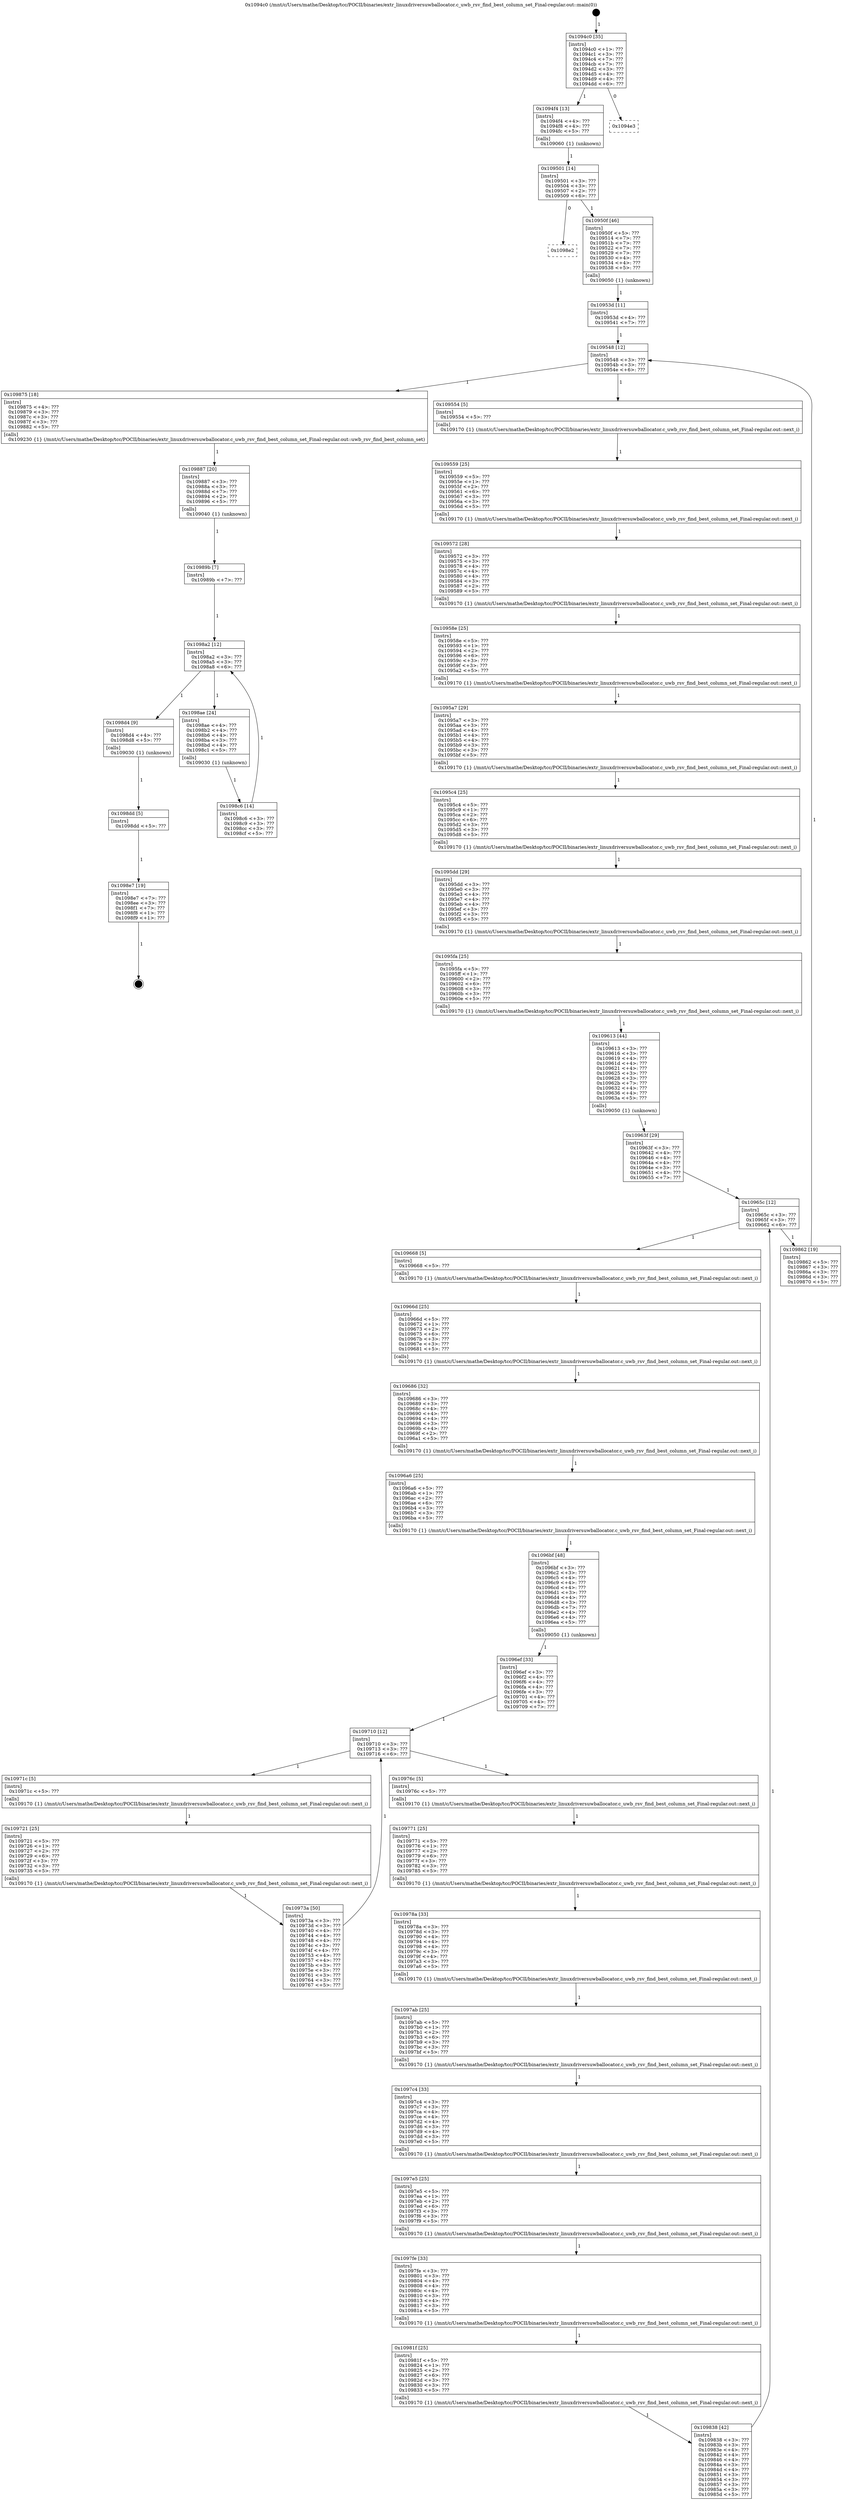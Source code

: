 digraph "0x1094c0" {
  label = "0x1094c0 (/mnt/c/Users/mathe/Desktop/tcc/POCII/binaries/extr_linuxdriversuwballocator.c_uwb_rsv_find_best_column_set_Final-regular.out::main(0))"
  labelloc = "t"
  node[shape=record]

  Entry [label="",width=0.3,height=0.3,shape=circle,fillcolor=black,style=filled]
  "0x1094c0" [label="{
     0x1094c0 [35]\l
     | [instrs]\l
     &nbsp;&nbsp;0x1094c0 \<+1\>: ???\l
     &nbsp;&nbsp;0x1094c1 \<+3\>: ???\l
     &nbsp;&nbsp;0x1094c4 \<+7\>: ???\l
     &nbsp;&nbsp;0x1094cb \<+7\>: ???\l
     &nbsp;&nbsp;0x1094d2 \<+3\>: ???\l
     &nbsp;&nbsp;0x1094d5 \<+4\>: ???\l
     &nbsp;&nbsp;0x1094d9 \<+4\>: ???\l
     &nbsp;&nbsp;0x1094dd \<+6\>: ???\l
  }"]
  "0x1094f4" [label="{
     0x1094f4 [13]\l
     | [instrs]\l
     &nbsp;&nbsp;0x1094f4 \<+4\>: ???\l
     &nbsp;&nbsp;0x1094f8 \<+4\>: ???\l
     &nbsp;&nbsp;0x1094fc \<+5\>: ???\l
     | [calls]\l
     &nbsp;&nbsp;0x109060 \{1\} (unknown)\l
  }"]
  "0x1094e3" [label="{
     0x1094e3\l
  }", style=dashed]
  "0x109501" [label="{
     0x109501 [14]\l
     | [instrs]\l
     &nbsp;&nbsp;0x109501 \<+3\>: ???\l
     &nbsp;&nbsp;0x109504 \<+3\>: ???\l
     &nbsp;&nbsp;0x109507 \<+2\>: ???\l
     &nbsp;&nbsp;0x109509 \<+6\>: ???\l
  }"]
  "0x1098e2" [label="{
     0x1098e2\l
  }", style=dashed]
  "0x10950f" [label="{
     0x10950f [46]\l
     | [instrs]\l
     &nbsp;&nbsp;0x10950f \<+5\>: ???\l
     &nbsp;&nbsp;0x109514 \<+7\>: ???\l
     &nbsp;&nbsp;0x10951b \<+7\>: ???\l
     &nbsp;&nbsp;0x109522 \<+7\>: ???\l
     &nbsp;&nbsp;0x109529 \<+7\>: ???\l
     &nbsp;&nbsp;0x109530 \<+4\>: ???\l
     &nbsp;&nbsp;0x109534 \<+4\>: ???\l
     &nbsp;&nbsp;0x109538 \<+5\>: ???\l
     | [calls]\l
     &nbsp;&nbsp;0x109050 \{1\} (unknown)\l
  }"]
  Exit [label="",width=0.3,height=0.3,shape=circle,fillcolor=black,style=filled,peripheries=2]
  "0x109548" [label="{
     0x109548 [12]\l
     | [instrs]\l
     &nbsp;&nbsp;0x109548 \<+3\>: ???\l
     &nbsp;&nbsp;0x10954b \<+3\>: ???\l
     &nbsp;&nbsp;0x10954e \<+6\>: ???\l
  }"]
  "0x109875" [label="{
     0x109875 [18]\l
     | [instrs]\l
     &nbsp;&nbsp;0x109875 \<+4\>: ???\l
     &nbsp;&nbsp;0x109879 \<+3\>: ???\l
     &nbsp;&nbsp;0x10987c \<+3\>: ???\l
     &nbsp;&nbsp;0x10987f \<+3\>: ???\l
     &nbsp;&nbsp;0x109882 \<+5\>: ???\l
     | [calls]\l
     &nbsp;&nbsp;0x109230 \{1\} (/mnt/c/Users/mathe/Desktop/tcc/POCII/binaries/extr_linuxdriversuwballocator.c_uwb_rsv_find_best_column_set_Final-regular.out::uwb_rsv_find_best_column_set)\l
  }"]
  "0x109554" [label="{
     0x109554 [5]\l
     | [instrs]\l
     &nbsp;&nbsp;0x109554 \<+5\>: ???\l
     | [calls]\l
     &nbsp;&nbsp;0x109170 \{1\} (/mnt/c/Users/mathe/Desktop/tcc/POCII/binaries/extr_linuxdriversuwballocator.c_uwb_rsv_find_best_column_set_Final-regular.out::next_i)\l
  }"]
  "0x109559" [label="{
     0x109559 [25]\l
     | [instrs]\l
     &nbsp;&nbsp;0x109559 \<+5\>: ???\l
     &nbsp;&nbsp;0x10955e \<+1\>: ???\l
     &nbsp;&nbsp;0x10955f \<+2\>: ???\l
     &nbsp;&nbsp;0x109561 \<+6\>: ???\l
     &nbsp;&nbsp;0x109567 \<+3\>: ???\l
     &nbsp;&nbsp;0x10956a \<+3\>: ???\l
     &nbsp;&nbsp;0x10956d \<+5\>: ???\l
     | [calls]\l
     &nbsp;&nbsp;0x109170 \{1\} (/mnt/c/Users/mathe/Desktop/tcc/POCII/binaries/extr_linuxdriversuwballocator.c_uwb_rsv_find_best_column_set_Final-regular.out::next_i)\l
  }"]
  "0x109572" [label="{
     0x109572 [28]\l
     | [instrs]\l
     &nbsp;&nbsp;0x109572 \<+3\>: ???\l
     &nbsp;&nbsp;0x109575 \<+3\>: ???\l
     &nbsp;&nbsp;0x109578 \<+4\>: ???\l
     &nbsp;&nbsp;0x10957c \<+4\>: ???\l
     &nbsp;&nbsp;0x109580 \<+4\>: ???\l
     &nbsp;&nbsp;0x109584 \<+3\>: ???\l
     &nbsp;&nbsp;0x109587 \<+2\>: ???\l
     &nbsp;&nbsp;0x109589 \<+5\>: ???\l
     | [calls]\l
     &nbsp;&nbsp;0x109170 \{1\} (/mnt/c/Users/mathe/Desktop/tcc/POCII/binaries/extr_linuxdriversuwballocator.c_uwb_rsv_find_best_column_set_Final-regular.out::next_i)\l
  }"]
  "0x10958e" [label="{
     0x10958e [25]\l
     | [instrs]\l
     &nbsp;&nbsp;0x10958e \<+5\>: ???\l
     &nbsp;&nbsp;0x109593 \<+1\>: ???\l
     &nbsp;&nbsp;0x109594 \<+2\>: ???\l
     &nbsp;&nbsp;0x109596 \<+6\>: ???\l
     &nbsp;&nbsp;0x10959c \<+3\>: ???\l
     &nbsp;&nbsp;0x10959f \<+3\>: ???\l
     &nbsp;&nbsp;0x1095a2 \<+5\>: ???\l
     | [calls]\l
     &nbsp;&nbsp;0x109170 \{1\} (/mnt/c/Users/mathe/Desktop/tcc/POCII/binaries/extr_linuxdriversuwballocator.c_uwb_rsv_find_best_column_set_Final-regular.out::next_i)\l
  }"]
  "0x1095a7" [label="{
     0x1095a7 [29]\l
     | [instrs]\l
     &nbsp;&nbsp;0x1095a7 \<+3\>: ???\l
     &nbsp;&nbsp;0x1095aa \<+3\>: ???\l
     &nbsp;&nbsp;0x1095ad \<+4\>: ???\l
     &nbsp;&nbsp;0x1095b1 \<+4\>: ???\l
     &nbsp;&nbsp;0x1095b5 \<+4\>: ???\l
     &nbsp;&nbsp;0x1095b9 \<+3\>: ???\l
     &nbsp;&nbsp;0x1095bc \<+3\>: ???\l
     &nbsp;&nbsp;0x1095bf \<+5\>: ???\l
     | [calls]\l
     &nbsp;&nbsp;0x109170 \{1\} (/mnt/c/Users/mathe/Desktop/tcc/POCII/binaries/extr_linuxdriversuwballocator.c_uwb_rsv_find_best_column_set_Final-regular.out::next_i)\l
  }"]
  "0x1095c4" [label="{
     0x1095c4 [25]\l
     | [instrs]\l
     &nbsp;&nbsp;0x1095c4 \<+5\>: ???\l
     &nbsp;&nbsp;0x1095c9 \<+1\>: ???\l
     &nbsp;&nbsp;0x1095ca \<+2\>: ???\l
     &nbsp;&nbsp;0x1095cc \<+6\>: ???\l
     &nbsp;&nbsp;0x1095d2 \<+3\>: ???\l
     &nbsp;&nbsp;0x1095d5 \<+3\>: ???\l
     &nbsp;&nbsp;0x1095d8 \<+5\>: ???\l
     | [calls]\l
     &nbsp;&nbsp;0x109170 \{1\} (/mnt/c/Users/mathe/Desktop/tcc/POCII/binaries/extr_linuxdriversuwballocator.c_uwb_rsv_find_best_column_set_Final-regular.out::next_i)\l
  }"]
  "0x1095dd" [label="{
     0x1095dd [29]\l
     | [instrs]\l
     &nbsp;&nbsp;0x1095dd \<+3\>: ???\l
     &nbsp;&nbsp;0x1095e0 \<+3\>: ???\l
     &nbsp;&nbsp;0x1095e3 \<+4\>: ???\l
     &nbsp;&nbsp;0x1095e7 \<+4\>: ???\l
     &nbsp;&nbsp;0x1095eb \<+4\>: ???\l
     &nbsp;&nbsp;0x1095ef \<+3\>: ???\l
     &nbsp;&nbsp;0x1095f2 \<+3\>: ???\l
     &nbsp;&nbsp;0x1095f5 \<+5\>: ???\l
     | [calls]\l
     &nbsp;&nbsp;0x109170 \{1\} (/mnt/c/Users/mathe/Desktop/tcc/POCII/binaries/extr_linuxdriversuwballocator.c_uwb_rsv_find_best_column_set_Final-regular.out::next_i)\l
  }"]
  "0x1095fa" [label="{
     0x1095fa [25]\l
     | [instrs]\l
     &nbsp;&nbsp;0x1095fa \<+5\>: ???\l
     &nbsp;&nbsp;0x1095ff \<+1\>: ???\l
     &nbsp;&nbsp;0x109600 \<+2\>: ???\l
     &nbsp;&nbsp;0x109602 \<+6\>: ???\l
     &nbsp;&nbsp;0x109608 \<+3\>: ???\l
     &nbsp;&nbsp;0x10960b \<+3\>: ???\l
     &nbsp;&nbsp;0x10960e \<+5\>: ???\l
     | [calls]\l
     &nbsp;&nbsp;0x109170 \{1\} (/mnt/c/Users/mathe/Desktop/tcc/POCII/binaries/extr_linuxdriversuwballocator.c_uwb_rsv_find_best_column_set_Final-regular.out::next_i)\l
  }"]
  "0x109613" [label="{
     0x109613 [44]\l
     | [instrs]\l
     &nbsp;&nbsp;0x109613 \<+3\>: ???\l
     &nbsp;&nbsp;0x109616 \<+3\>: ???\l
     &nbsp;&nbsp;0x109619 \<+4\>: ???\l
     &nbsp;&nbsp;0x10961d \<+4\>: ???\l
     &nbsp;&nbsp;0x109621 \<+4\>: ???\l
     &nbsp;&nbsp;0x109625 \<+3\>: ???\l
     &nbsp;&nbsp;0x109628 \<+3\>: ???\l
     &nbsp;&nbsp;0x10962b \<+7\>: ???\l
     &nbsp;&nbsp;0x109632 \<+4\>: ???\l
     &nbsp;&nbsp;0x109636 \<+4\>: ???\l
     &nbsp;&nbsp;0x10963a \<+5\>: ???\l
     | [calls]\l
     &nbsp;&nbsp;0x109050 \{1\} (unknown)\l
  }"]
  "0x10965c" [label="{
     0x10965c [12]\l
     | [instrs]\l
     &nbsp;&nbsp;0x10965c \<+3\>: ???\l
     &nbsp;&nbsp;0x10965f \<+3\>: ???\l
     &nbsp;&nbsp;0x109662 \<+6\>: ???\l
  }"]
  "0x109862" [label="{
     0x109862 [19]\l
     | [instrs]\l
     &nbsp;&nbsp;0x109862 \<+5\>: ???\l
     &nbsp;&nbsp;0x109867 \<+3\>: ???\l
     &nbsp;&nbsp;0x10986a \<+3\>: ???\l
     &nbsp;&nbsp;0x10986d \<+3\>: ???\l
     &nbsp;&nbsp;0x109870 \<+5\>: ???\l
  }"]
  "0x109668" [label="{
     0x109668 [5]\l
     | [instrs]\l
     &nbsp;&nbsp;0x109668 \<+5\>: ???\l
     | [calls]\l
     &nbsp;&nbsp;0x109170 \{1\} (/mnt/c/Users/mathe/Desktop/tcc/POCII/binaries/extr_linuxdriversuwballocator.c_uwb_rsv_find_best_column_set_Final-regular.out::next_i)\l
  }"]
  "0x10966d" [label="{
     0x10966d [25]\l
     | [instrs]\l
     &nbsp;&nbsp;0x10966d \<+5\>: ???\l
     &nbsp;&nbsp;0x109672 \<+1\>: ???\l
     &nbsp;&nbsp;0x109673 \<+2\>: ???\l
     &nbsp;&nbsp;0x109675 \<+6\>: ???\l
     &nbsp;&nbsp;0x10967b \<+3\>: ???\l
     &nbsp;&nbsp;0x10967e \<+3\>: ???\l
     &nbsp;&nbsp;0x109681 \<+5\>: ???\l
     | [calls]\l
     &nbsp;&nbsp;0x109170 \{1\} (/mnt/c/Users/mathe/Desktop/tcc/POCII/binaries/extr_linuxdriversuwballocator.c_uwb_rsv_find_best_column_set_Final-regular.out::next_i)\l
  }"]
  "0x109686" [label="{
     0x109686 [32]\l
     | [instrs]\l
     &nbsp;&nbsp;0x109686 \<+3\>: ???\l
     &nbsp;&nbsp;0x109689 \<+3\>: ???\l
     &nbsp;&nbsp;0x10968c \<+4\>: ???\l
     &nbsp;&nbsp;0x109690 \<+4\>: ???\l
     &nbsp;&nbsp;0x109694 \<+4\>: ???\l
     &nbsp;&nbsp;0x109698 \<+3\>: ???\l
     &nbsp;&nbsp;0x10969b \<+4\>: ???\l
     &nbsp;&nbsp;0x10969f \<+2\>: ???\l
     &nbsp;&nbsp;0x1096a1 \<+5\>: ???\l
     | [calls]\l
     &nbsp;&nbsp;0x109170 \{1\} (/mnt/c/Users/mathe/Desktop/tcc/POCII/binaries/extr_linuxdriversuwballocator.c_uwb_rsv_find_best_column_set_Final-regular.out::next_i)\l
  }"]
  "0x1096a6" [label="{
     0x1096a6 [25]\l
     | [instrs]\l
     &nbsp;&nbsp;0x1096a6 \<+5\>: ???\l
     &nbsp;&nbsp;0x1096ab \<+1\>: ???\l
     &nbsp;&nbsp;0x1096ac \<+2\>: ???\l
     &nbsp;&nbsp;0x1096ae \<+6\>: ???\l
     &nbsp;&nbsp;0x1096b4 \<+3\>: ???\l
     &nbsp;&nbsp;0x1096b7 \<+3\>: ???\l
     &nbsp;&nbsp;0x1096ba \<+5\>: ???\l
     | [calls]\l
     &nbsp;&nbsp;0x109170 \{1\} (/mnt/c/Users/mathe/Desktop/tcc/POCII/binaries/extr_linuxdriversuwballocator.c_uwb_rsv_find_best_column_set_Final-regular.out::next_i)\l
  }"]
  "0x1096bf" [label="{
     0x1096bf [48]\l
     | [instrs]\l
     &nbsp;&nbsp;0x1096bf \<+3\>: ???\l
     &nbsp;&nbsp;0x1096c2 \<+3\>: ???\l
     &nbsp;&nbsp;0x1096c5 \<+4\>: ???\l
     &nbsp;&nbsp;0x1096c9 \<+4\>: ???\l
     &nbsp;&nbsp;0x1096cd \<+4\>: ???\l
     &nbsp;&nbsp;0x1096d1 \<+3\>: ???\l
     &nbsp;&nbsp;0x1096d4 \<+4\>: ???\l
     &nbsp;&nbsp;0x1096d8 \<+3\>: ???\l
     &nbsp;&nbsp;0x1096db \<+7\>: ???\l
     &nbsp;&nbsp;0x1096e2 \<+4\>: ???\l
     &nbsp;&nbsp;0x1096e6 \<+4\>: ???\l
     &nbsp;&nbsp;0x1096ea \<+5\>: ???\l
     | [calls]\l
     &nbsp;&nbsp;0x109050 \{1\} (unknown)\l
  }"]
  "0x109710" [label="{
     0x109710 [12]\l
     | [instrs]\l
     &nbsp;&nbsp;0x109710 \<+3\>: ???\l
     &nbsp;&nbsp;0x109713 \<+3\>: ???\l
     &nbsp;&nbsp;0x109716 \<+6\>: ???\l
  }"]
  "0x10976c" [label="{
     0x10976c [5]\l
     | [instrs]\l
     &nbsp;&nbsp;0x10976c \<+5\>: ???\l
     | [calls]\l
     &nbsp;&nbsp;0x109170 \{1\} (/mnt/c/Users/mathe/Desktop/tcc/POCII/binaries/extr_linuxdriversuwballocator.c_uwb_rsv_find_best_column_set_Final-regular.out::next_i)\l
  }"]
  "0x10971c" [label="{
     0x10971c [5]\l
     | [instrs]\l
     &nbsp;&nbsp;0x10971c \<+5\>: ???\l
     | [calls]\l
     &nbsp;&nbsp;0x109170 \{1\} (/mnt/c/Users/mathe/Desktop/tcc/POCII/binaries/extr_linuxdriversuwballocator.c_uwb_rsv_find_best_column_set_Final-regular.out::next_i)\l
  }"]
  "0x109721" [label="{
     0x109721 [25]\l
     | [instrs]\l
     &nbsp;&nbsp;0x109721 \<+5\>: ???\l
     &nbsp;&nbsp;0x109726 \<+1\>: ???\l
     &nbsp;&nbsp;0x109727 \<+2\>: ???\l
     &nbsp;&nbsp;0x109729 \<+6\>: ???\l
     &nbsp;&nbsp;0x10972f \<+3\>: ???\l
     &nbsp;&nbsp;0x109732 \<+3\>: ???\l
     &nbsp;&nbsp;0x109735 \<+5\>: ???\l
     | [calls]\l
     &nbsp;&nbsp;0x109170 \{1\} (/mnt/c/Users/mathe/Desktop/tcc/POCII/binaries/extr_linuxdriversuwballocator.c_uwb_rsv_find_best_column_set_Final-regular.out::next_i)\l
  }"]
  "0x10973a" [label="{
     0x10973a [50]\l
     | [instrs]\l
     &nbsp;&nbsp;0x10973a \<+3\>: ???\l
     &nbsp;&nbsp;0x10973d \<+3\>: ???\l
     &nbsp;&nbsp;0x109740 \<+4\>: ???\l
     &nbsp;&nbsp;0x109744 \<+4\>: ???\l
     &nbsp;&nbsp;0x109748 \<+4\>: ???\l
     &nbsp;&nbsp;0x10974c \<+3\>: ???\l
     &nbsp;&nbsp;0x10974f \<+4\>: ???\l
     &nbsp;&nbsp;0x109753 \<+4\>: ???\l
     &nbsp;&nbsp;0x109757 \<+4\>: ???\l
     &nbsp;&nbsp;0x10975b \<+3\>: ???\l
     &nbsp;&nbsp;0x10975e \<+3\>: ???\l
     &nbsp;&nbsp;0x109761 \<+3\>: ???\l
     &nbsp;&nbsp;0x109764 \<+3\>: ???\l
     &nbsp;&nbsp;0x109767 \<+5\>: ???\l
  }"]
  "0x1096ef" [label="{
     0x1096ef [33]\l
     | [instrs]\l
     &nbsp;&nbsp;0x1096ef \<+3\>: ???\l
     &nbsp;&nbsp;0x1096f2 \<+4\>: ???\l
     &nbsp;&nbsp;0x1096f6 \<+4\>: ???\l
     &nbsp;&nbsp;0x1096fa \<+4\>: ???\l
     &nbsp;&nbsp;0x1096fe \<+3\>: ???\l
     &nbsp;&nbsp;0x109701 \<+4\>: ???\l
     &nbsp;&nbsp;0x109705 \<+4\>: ???\l
     &nbsp;&nbsp;0x109709 \<+7\>: ???\l
  }"]
  "0x109771" [label="{
     0x109771 [25]\l
     | [instrs]\l
     &nbsp;&nbsp;0x109771 \<+5\>: ???\l
     &nbsp;&nbsp;0x109776 \<+1\>: ???\l
     &nbsp;&nbsp;0x109777 \<+2\>: ???\l
     &nbsp;&nbsp;0x109779 \<+6\>: ???\l
     &nbsp;&nbsp;0x10977f \<+3\>: ???\l
     &nbsp;&nbsp;0x109782 \<+3\>: ???\l
     &nbsp;&nbsp;0x109785 \<+5\>: ???\l
     | [calls]\l
     &nbsp;&nbsp;0x109170 \{1\} (/mnt/c/Users/mathe/Desktop/tcc/POCII/binaries/extr_linuxdriversuwballocator.c_uwb_rsv_find_best_column_set_Final-regular.out::next_i)\l
  }"]
  "0x10978a" [label="{
     0x10978a [33]\l
     | [instrs]\l
     &nbsp;&nbsp;0x10978a \<+3\>: ???\l
     &nbsp;&nbsp;0x10978d \<+3\>: ???\l
     &nbsp;&nbsp;0x109790 \<+4\>: ???\l
     &nbsp;&nbsp;0x109794 \<+4\>: ???\l
     &nbsp;&nbsp;0x109798 \<+4\>: ???\l
     &nbsp;&nbsp;0x10979c \<+3\>: ???\l
     &nbsp;&nbsp;0x10979f \<+4\>: ???\l
     &nbsp;&nbsp;0x1097a3 \<+3\>: ???\l
     &nbsp;&nbsp;0x1097a6 \<+5\>: ???\l
     | [calls]\l
     &nbsp;&nbsp;0x109170 \{1\} (/mnt/c/Users/mathe/Desktop/tcc/POCII/binaries/extr_linuxdriversuwballocator.c_uwb_rsv_find_best_column_set_Final-regular.out::next_i)\l
  }"]
  "0x1097ab" [label="{
     0x1097ab [25]\l
     | [instrs]\l
     &nbsp;&nbsp;0x1097ab \<+5\>: ???\l
     &nbsp;&nbsp;0x1097b0 \<+1\>: ???\l
     &nbsp;&nbsp;0x1097b1 \<+2\>: ???\l
     &nbsp;&nbsp;0x1097b3 \<+6\>: ???\l
     &nbsp;&nbsp;0x1097b9 \<+3\>: ???\l
     &nbsp;&nbsp;0x1097bc \<+3\>: ???\l
     &nbsp;&nbsp;0x1097bf \<+5\>: ???\l
     | [calls]\l
     &nbsp;&nbsp;0x109170 \{1\} (/mnt/c/Users/mathe/Desktop/tcc/POCII/binaries/extr_linuxdriversuwballocator.c_uwb_rsv_find_best_column_set_Final-regular.out::next_i)\l
  }"]
  "0x1097c4" [label="{
     0x1097c4 [33]\l
     | [instrs]\l
     &nbsp;&nbsp;0x1097c4 \<+3\>: ???\l
     &nbsp;&nbsp;0x1097c7 \<+3\>: ???\l
     &nbsp;&nbsp;0x1097ca \<+4\>: ???\l
     &nbsp;&nbsp;0x1097ce \<+4\>: ???\l
     &nbsp;&nbsp;0x1097d2 \<+4\>: ???\l
     &nbsp;&nbsp;0x1097d6 \<+3\>: ???\l
     &nbsp;&nbsp;0x1097d9 \<+4\>: ???\l
     &nbsp;&nbsp;0x1097dd \<+3\>: ???\l
     &nbsp;&nbsp;0x1097e0 \<+5\>: ???\l
     | [calls]\l
     &nbsp;&nbsp;0x109170 \{1\} (/mnt/c/Users/mathe/Desktop/tcc/POCII/binaries/extr_linuxdriversuwballocator.c_uwb_rsv_find_best_column_set_Final-regular.out::next_i)\l
  }"]
  "0x1097e5" [label="{
     0x1097e5 [25]\l
     | [instrs]\l
     &nbsp;&nbsp;0x1097e5 \<+5\>: ???\l
     &nbsp;&nbsp;0x1097ea \<+1\>: ???\l
     &nbsp;&nbsp;0x1097eb \<+2\>: ???\l
     &nbsp;&nbsp;0x1097ed \<+6\>: ???\l
     &nbsp;&nbsp;0x1097f3 \<+3\>: ???\l
     &nbsp;&nbsp;0x1097f6 \<+3\>: ???\l
     &nbsp;&nbsp;0x1097f9 \<+5\>: ???\l
     | [calls]\l
     &nbsp;&nbsp;0x109170 \{1\} (/mnt/c/Users/mathe/Desktop/tcc/POCII/binaries/extr_linuxdriversuwballocator.c_uwb_rsv_find_best_column_set_Final-regular.out::next_i)\l
  }"]
  "0x1097fe" [label="{
     0x1097fe [33]\l
     | [instrs]\l
     &nbsp;&nbsp;0x1097fe \<+3\>: ???\l
     &nbsp;&nbsp;0x109801 \<+3\>: ???\l
     &nbsp;&nbsp;0x109804 \<+4\>: ???\l
     &nbsp;&nbsp;0x109808 \<+4\>: ???\l
     &nbsp;&nbsp;0x10980c \<+4\>: ???\l
     &nbsp;&nbsp;0x109810 \<+3\>: ???\l
     &nbsp;&nbsp;0x109813 \<+4\>: ???\l
     &nbsp;&nbsp;0x109817 \<+3\>: ???\l
     &nbsp;&nbsp;0x10981a \<+5\>: ???\l
     | [calls]\l
     &nbsp;&nbsp;0x109170 \{1\} (/mnt/c/Users/mathe/Desktop/tcc/POCII/binaries/extr_linuxdriversuwballocator.c_uwb_rsv_find_best_column_set_Final-regular.out::next_i)\l
  }"]
  "0x10981f" [label="{
     0x10981f [25]\l
     | [instrs]\l
     &nbsp;&nbsp;0x10981f \<+5\>: ???\l
     &nbsp;&nbsp;0x109824 \<+1\>: ???\l
     &nbsp;&nbsp;0x109825 \<+2\>: ???\l
     &nbsp;&nbsp;0x109827 \<+6\>: ???\l
     &nbsp;&nbsp;0x10982d \<+3\>: ???\l
     &nbsp;&nbsp;0x109830 \<+3\>: ???\l
     &nbsp;&nbsp;0x109833 \<+5\>: ???\l
     | [calls]\l
     &nbsp;&nbsp;0x109170 \{1\} (/mnt/c/Users/mathe/Desktop/tcc/POCII/binaries/extr_linuxdriversuwballocator.c_uwb_rsv_find_best_column_set_Final-regular.out::next_i)\l
  }"]
  "0x109838" [label="{
     0x109838 [42]\l
     | [instrs]\l
     &nbsp;&nbsp;0x109838 \<+3\>: ???\l
     &nbsp;&nbsp;0x10983b \<+3\>: ???\l
     &nbsp;&nbsp;0x10983e \<+4\>: ???\l
     &nbsp;&nbsp;0x109842 \<+4\>: ???\l
     &nbsp;&nbsp;0x109846 \<+4\>: ???\l
     &nbsp;&nbsp;0x10984a \<+3\>: ???\l
     &nbsp;&nbsp;0x10984d \<+4\>: ???\l
     &nbsp;&nbsp;0x109851 \<+3\>: ???\l
     &nbsp;&nbsp;0x109854 \<+3\>: ???\l
     &nbsp;&nbsp;0x109857 \<+3\>: ???\l
     &nbsp;&nbsp;0x10985a \<+3\>: ???\l
     &nbsp;&nbsp;0x10985d \<+5\>: ???\l
  }"]
  "0x10963f" [label="{
     0x10963f [29]\l
     | [instrs]\l
     &nbsp;&nbsp;0x10963f \<+3\>: ???\l
     &nbsp;&nbsp;0x109642 \<+4\>: ???\l
     &nbsp;&nbsp;0x109646 \<+4\>: ???\l
     &nbsp;&nbsp;0x10964a \<+4\>: ???\l
     &nbsp;&nbsp;0x10964e \<+3\>: ???\l
     &nbsp;&nbsp;0x109651 \<+4\>: ???\l
     &nbsp;&nbsp;0x109655 \<+7\>: ???\l
  }"]
  "0x1098e7" [label="{
     0x1098e7 [19]\l
     | [instrs]\l
     &nbsp;&nbsp;0x1098e7 \<+7\>: ???\l
     &nbsp;&nbsp;0x1098ee \<+3\>: ???\l
     &nbsp;&nbsp;0x1098f1 \<+7\>: ???\l
     &nbsp;&nbsp;0x1098f8 \<+1\>: ???\l
     &nbsp;&nbsp;0x1098f9 \<+1\>: ???\l
  }"]
  "0x10953d" [label="{
     0x10953d [11]\l
     | [instrs]\l
     &nbsp;&nbsp;0x10953d \<+4\>: ???\l
     &nbsp;&nbsp;0x109541 \<+7\>: ???\l
  }"]
  "0x109887" [label="{
     0x109887 [20]\l
     | [instrs]\l
     &nbsp;&nbsp;0x109887 \<+3\>: ???\l
     &nbsp;&nbsp;0x10988a \<+3\>: ???\l
     &nbsp;&nbsp;0x10988d \<+7\>: ???\l
     &nbsp;&nbsp;0x109894 \<+2\>: ???\l
     &nbsp;&nbsp;0x109896 \<+5\>: ???\l
     | [calls]\l
     &nbsp;&nbsp;0x109040 \{1\} (unknown)\l
  }"]
  "0x1098a2" [label="{
     0x1098a2 [12]\l
     | [instrs]\l
     &nbsp;&nbsp;0x1098a2 \<+3\>: ???\l
     &nbsp;&nbsp;0x1098a5 \<+3\>: ???\l
     &nbsp;&nbsp;0x1098a8 \<+6\>: ???\l
  }"]
  "0x1098d4" [label="{
     0x1098d4 [9]\l
     | [instrs]\l
     &nbsp;&nbsp;0x1098d4 \<+4\>: ???\l
     &nbsp;&nbsp;0x1098d8 \<+5\>: ???\l
     | [calls]\l
     &nbsp;&nbsp;0x109030 \{1\} (unknown)\l
  }"]
  "0x1098ae" [label="{
     0x1098ae [24]\l
     | [instrs]\l
     &nbsp;&nbsp;0x1098ae \<+4\>: ???\l
     &nbsp;&nbsp;0x1098b2 \<+4\>: ???\l
     &nbsp;&nbsp;0x1098b6 \<+4\>: ???\l
     &nbsp;&nbsp;0x1098ba \<+3\>: ???\l
     &nbsp;&nbsp;0x1098bd \<+4\>: ???\l
     &nbsp;&nbsp;0x1098c1 \<+5\>: ???\l
     | [calls]\l
     &nbsp;&nbsp;0x109030 \{1\} (unknown)\l
  }"]
  "0x1098c6" [label="{
     0x1098c6 [14]\l
     | [instrs]\l
     &nbsp;&nbsp;0x1098c6 \<+3\>: ???\l
     &nbsp;&nbsp;0x1098c9 \<+3\>: ???\l
     &nbsp;&nbsp;0x1098cc \<+3\>: ???\l
     &nbsp;&nbsp;0x1098cf \<+5\>: ???\l
  }"]
  "0x10989b" [label="{
     0x10989b [7]\l
     | [instrs]\l
     &nbsp;&nbsp;0x10989b \<+7\>: ???\l
  }"]
  "0x1098dd" [label="{
     0x1098dd [5]\l
     | [instrs]\l
     &nbsp;&nbsp;0x1098dd \<+5\>: ???\l
  }"]
  Entry -> "0x1094c0" [label=" 1"]
  "0x1094c0" -> "0x1094f4" [label=" 1"]
  "0x1094c0" -> "0x1094e3" [label=" 0"]
  "0x1094f4" -> "0x109501" [label=" 1"]
  "0x109501" -> "0x1098e2" [label=" 0"]
  "0x109501" -> "0x10950f" [label=" 1"]
  "0x1098e7" -> Exit [label=" 1"]
  "0x10950f" -> "0x10953d" [label=" 1"]
  "0x109548" -> "0x109875" [label=" 1"]
  "0x109548" -> "0x109554" [label=" 1"]
  "0x109554" -> "0x109559" [label=" 1"]
  "0x109559" -> "0x109572" [label=" 1"]
  "0x109572" -> "0x10958e" [label=" 1"]
  "0x10958e" -> "0x1095a7" [label=" 1"]
  "0x1095a7" -> "0x1095c4" [label=" 1"]
  "0x1095c4" -> "0x1095dd" [label=" 1"]
  "0x1095dd" -> "0x1095fa" [label=" 1"]
  "0x1095fa" -> "0x109613" [label=" 1"]
  "0x109613" -> "0x10963f" [label=" 1"]
  "0x10965c" -> "0x109862" [label=" 1"]
  "0x10965c" -> "0x109668" [label=" 1"]
  "0x109668" -> "0x10966d" [label=" 1"]
  "0x10966d" -> "0x109686" [label=" 1"]
  "0x109686" -> "0x1096a6" [label=" 1"]
  "0x1096a6" -> "0x1096bf" [label=" 1"]
  "0x1096bf" -> "0x1096ef" [label=" 1"]
  "0x109710" -> "0x10976c" [label=" 1"]
  "0x109710" -> "0x10971c" [label=" 1"]
  "0x10971c" -> "0x109721" [label=" 1"]
  "0x109721" -> "0x10973a" [label=" 1"]
  "0x1096ef" -> "0x109710" [label=" 1"]
  "0x10973a" -> "0x109710" [label=" 1"]
  "0x10976c" -> "0x109771" [label=" 1"]
  "0x109771" -> "0x10978a" [label=" 1"]
  "0x10978a" -> "0x1097ab" [label=" 1"]
  "0x1097ab" -> "0x1097c4" [label=" 1"]
  "0x1097c4" -> "0x1097e5" [label=" 1"]
  "0x1097e5" -> "0x1097fe" [label=" 1"]
  "0x1097fe" -> "0x10981f" [label=" 1"]
  "0x10981f" -> "0x109838" [label=" 1"]
  "0x10963f" -> "0x10965c" [label=" 1"]
  "0x109838" -> "0x10965c" [label=" 1"]
  "0x1098dd" -> "0x1098e7" [label=" 1"]
  "0x10953d" -> "0x109548" [label=" 1"]
  "0x109862" -> "0x109548" [label=" 1"]
  "0x109875" -> "0x109887" [label=" 1"]
  "0x109887" -> "0x10989b" [label=" 1"]
  "0x1098a2" -> "0x1098d4" [label=" 1"]
  "0x1098a2" -> "0x1098ae" [label=" 1"]
  "0x1098ae" -> "0x1098c6" [label=" 1"]
  "0x10989b" -> "0x1098a2" [label=" 1"]
  "0x1098c6" -> "0x1098a2" [label=" 1"]
  "0x1098d4" -> "0x1098dd" [label=" 1"]
}
